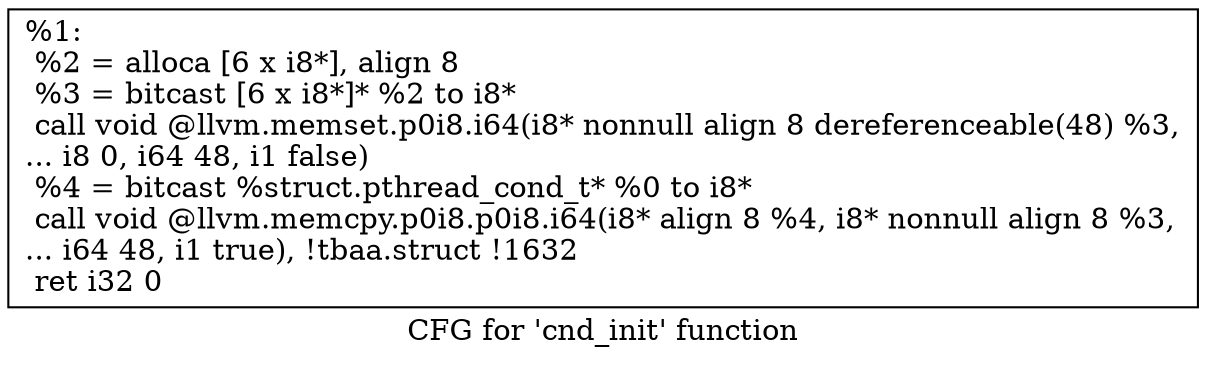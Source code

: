 digraph "CFG for 'cnd_init' function" {
	label="CFG for 'cnd_init' function";

	Node0x1f6b1d0 [shape=record,label="{%1:\l  %2 = alloca [6 x i8*], align 8\l  %3 = bitcast [6 x i8*]* %2 to i8*\l  call void @llvm.memset.p0i8.i64(i8* nonnull align 8 dereferenceable(48) %3,\l... i8 0, i64 48, i1 false)\l  %4 = bitcast %struct.pthread_cond_t* %0 to i8*\l  call void @llvm.memcpy.p0i8.p0i8.i64(i8* align 8 %4, i8* nonnull align 8 %3,\l... i64 48, i1 true), !tbaa.struct !1632\l  ret i32 0\l}"];
}
